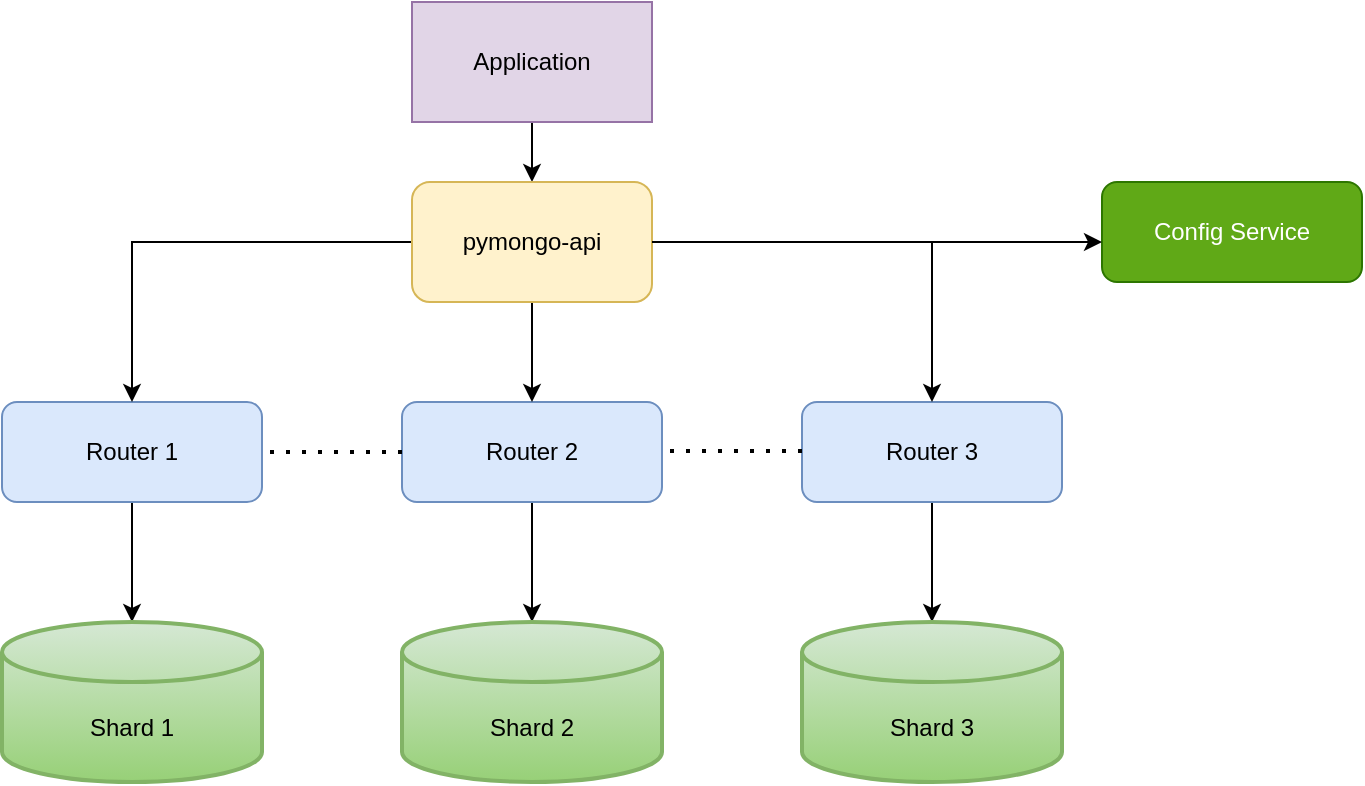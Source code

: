 <mxfile version="26.0.9" pages="3">
  <diagram name="1 вариант схемы" id="-H_mtQnk-PTXWXPvYvuk">
    <mxGraphModel dx="1629" dy="951" grid="1" gridSize="10" guides="1" tooltips="1" connect="1" arrows="1" fold="1" page="1" pageScale="1" pageWidth="1169" pageHeight="827" math="0" shadow="0">
      <root>
        <mxCell id="0" />
        <mxCell id="1" parent="0" />
        <mxCell id="4jx8YHKxFfUJ1G-VJmrd-8" value="" style="edgeStyle=orthogonalEdgeStyle;rounded=0;orthogonalLoop=1;jettySize=auto;html=1;" edge="1" parent="1" source="4jx8YHKxFfUJ1G-VJmrd-1" target="4jx8YHKxFfUJ1G-VJmrd-6">
          <mxGeometry relative="1" as="geometry" />
        </mxCell>
        <mxCell id="4jx8YHKxFfUJ1G-VJmrd-1" value="Application" style="rounded=0;whiteSpace=wrap;html=1;fillColor=#e1d5e7;strokeColor=#9673a6;" vertex="1" parent="1">
          <mxGeometry x="885" y="80" width="120" height="60" as="geometry" />
        </mxCell>
        <mxCell id="raCV9VzeMg71zVne8dIA-5" value="" style="edgeStyle=orthogonalEdgeStyle;rounded=0;orthogonalLoop=1;jettySize=auto;html=1;" edge="1" parent="1" source="4jx8YHKxFfUJ1G-VJmrd-3" target="raCV9VzeMg71zVne8dIA-2">
          <mxGeometry relative="1" as="geometry" />
        </mxCell>
        <mxCell id="4jx8YHKxFfUJ1G-VJmrd-3" value="Router 1" style="rounded=1;whiteSpace=wrap;html=1;fillColor=#dae8fc;strokeColor=#6c8ebf;" vertex="1" parent="1">
          <mxGeometry x="680" y="280" width="130" height="50" as="geometry" />
        </mxCell>
        <mxCell id="raCV9VzeMg71zVne8dIA-7" value="" style="edgeStyle=orthogonalEdgeStyle;rounded=0;orthogonalLoop=1;jettySize=auto;html=1;" edge="1" parent="1" source="4jx8YHKxFfUJ1G-VJmrd-4" target="raCV9VzeMg71zVne8dIA-3">
          <mxGeometry relative="1" as="geometry" />
        </mxCell>
        <mxCell id="4jx8YHKxFfUJ1G-VJmrd-4" value="Router 2" style="rounded=1;whiteSpace=wrap;html=1;fillColor=#dae8fc;strokeColor=#6c8ebf;" vertex="1" parent="1">
          <mxGeometry x="880" y="280" width="130" height="50" as="geometry" />
        </mxCell>
        <mxCell id="raCV9VzeMg71zVne8dIA-8" value="" style="edgeStyle=orthogonalEdgeStyle;rounded=0;orthogonalLoop=1;jettySize=auto;html=1;" edge="1" parent="1" source="4jx8YHKxFfUJ1G-VJmrd-5" target="raCV9VzeMg71zVne8dIA-4">
          <mxGeometry relative="1" as="geometry" />
        </mxCell>
        <mxCell id="4jx8YHKxFfUJ1G-VJmrd-5" value="Router 3" style="rounded=1;whiteSpace=wrap;html=1;fillColor=#dae8fc;strokeColor=#6c8ebf;" vertex="1" parent="1">
          <mxGeometry x="1080" y="280" width="130" height="50" as="geometry" />
        </mxCell>
        <mxCell id="4jx8YHKxFfUJ1G-VJmrd-9" style="edgeStyle=orthogonalEdgeStyle;rounded=0;orthogonalLoop=1;jettySize=auto;html=1;entryX=0.5;entryY=0;entryDx=0;entryDy=0;" edge="1" parent="1" source="4jx8YHKxFfUJ1G-VJmrd-6" target="4jx8YHKxFfUJ1G-VJmrd-5">
          <mxGeometry relative="1" as="geometry" />
        </mxCell>
        <mxCell id="4jx8YHKxFfUJ1G-VJmrd-10" value="" style="edgeStyle=orthogonalEdgeStyle;rounded=0;orthogonalLoop=1;jettySize=auto;html=1;" edge="1" parent="1" source="4jx8YHKxFfUJ1G-VJmrd-6" target="4jx8YHKxFfUJ1G-VJmrd-4">
          <mxGeometry relative="1" as="geometry" />
        </mxCell>
        <mxCell id="4jx8YHKxFfUJ1G-VJmrd-11" style="edgeStyle=orthogonalEdgeStyle;rounded=0;orthogonalLoop=1;jettySize=auto;html=1;entryX=0.5;entryY=0;entryDx=0;entryDy=0;" edge="1" parent="1" source="4jx8YHKxFfUJ1G-VJmrd-6" target="4jx8YHKxFfUJ1G-VJmrd-3">
          <mxGeometry relative="1" as="geometry" />
        </mxCell>
        <mxCell id="4jx8YHKxFfUJ1G-VJmrd-6" value="pymongo-api" style="rounded=1;whiteSpace=wrap;html=1;fillColor=#fff2cc;strokeColor=#d6b656;" vertex="1" parent="1">
          <mxGeometry x="885" y="170" width="120" height="60" as="geometry" />
        </mxCell>
        <mxCell id="4jx8YHKxFfUJ1G-VJmrd-7" value="Config Service" style="rounded=1;whiteSpace=wrap;html=1;fillColor=#60a917;fontColor=#ffffff;strokeColor=#2D7600;" vertex="1" parent="1">
          <mxGeometry x="1230" y="170" width="130" height="50" as="geometry" />
        </mxCell>
        <mxCell id="raCV9VzeMg71zVne8dIA-2" value="Shard 1" style="shape=cylinder3;whiteSpace=wrap;html=1;boundedLbl=1;backgroundOutline=1;size=15;strokeWidth=2;fillColor=#d5e8d4;gradientColor=#97d077;strokeColor=#82b366;" vertex="1" parent="1">
          <mxGeometry x="680" y="390" width="130" height="80" as="geometry" />
        </mxCell>
        <mxCell id="raCV9VzeMg71zVne8dIA-3" value="Shard 2" style="shape=cylinder3;whiteSpace=wrap;html=1;boundedLbl=1;backgroundOutline=1;size=15;strokeWidth=2;fillColor=#d5e8d4;gradientColor=#97d077;strokeColor=#82b366;" vertex="1" parent="1">
          <mxGeometry x="880" y="390" width="130" height="80" as="geometry" />
        </mxCell>
        <mxCell id="raCV9VzeMg71zVne8dIA-4" value="Shard 3" style="shape=cylinder3;whiteSpace=wrap;html=1;boundedLbl=1;backgroundOutline=1;size=15;strokeWidth=2;fillColor=#d5e8d4;gradientColor=#97d077;strokeColor=#82b366;" vertex="1" parent="1">
          <mxGeometry x="1080" y="390" width="130" height="80" as="geometry" />
        </mxCell>
        <mxCell id="raCV9VzeMg71zVne8dIA-9" value="" style="endArrow=none;dashed=1;html=1;dashPattern=1 3;strokeWidth=2;rounded=0;entryX=1;entryY=0.5;entryDx=0;entryDy=0;exitX=0;exitY=0.5;exitDx=0;exitDy=0;" edge="1" parent="1" source="4jx8YHKxFfUJ1G-VJmrd-4" target="4jx8YHKxFfUJ1G-VJmrd-3">
          <mxGeometry width="50" height="50" relative="1" as="geometry">
            <mxPoint x="910" y="260" as="sourcePoint" />
            <mxPoint x="960" y="210" as="targetPoint" />
          </mxGeometry>
        </mxCell>
        <mxCell id="raCV9VzeMg71zVne8dIA-10" value="" style="endArrow=none;dashed=1;html=1;dashPattern=1 3;strokeWidth=2;rounded=0;entryX=1;entryY=0.5;entryDx=0;entryDy=0;exitX=0;exitY=0.5;exitDx=0;exitDy=0;" edge="1" parent="1">
          <mxGeometry width="50" height="50" relative="1" as="geometry">
            <mxPoint x="1080" y="304.47" as="sourcePoint" />
            <mxPoint x="1010" y="304.47" as="targetPoint" />
          </mxGeometry>
        </mxCell>
        <mxCell id="raCV9VzeMg71zVne8dIA-11" style="edgeStyle=orthogonalEdgeStyle;rounded=0;orthogonalLoop=1;jettySize=auto;html=1;" edge="1" parent="1" source="4jx8YHKxFfUJ1G-VJmrd-6">
          <mxGeometry relative="1" as="geometry">
            <mxPoint x="1230" y="200" as="targetPoint" />
          </mxGeometry>
        </mxCell>
      </root>
    </mxGraphModel>
  </diagram>
  <diagram id="ZVcqlHD-qh5mDMGuNwMj" name="2 вариант схемы">
    <mxGraphModel dx="1935" dy="1129" grid="1" gridSize="10" guides="1" tooltips="1" connect="1" arrows="1" fold="1" page="1" pageScale="1" pageWidth="827" pageHeight="1169" math="0" shadow="0">
      <root>
        <mxCell id="0" />
        <mxCell id="1" parent="0" />
        <mxCell id="msZ8X0pYPddxMbgVeK3q-13" value="" style="rounded=1;whiteSpace=wrap;html=1;fillColor=#d5e8d4;strokeColor=#82b366;gradientColor=#97d077;" vertex="1" parent="1">
          <mxGeometry x="496" y="390" width="290" height="290" as="geometry" />
        </mxCell>
        <mxCell id="adwwOj7JuuVfHd7ySGxB-1" value="" style="edgeStyle=orthogonalEdgeStyle;rounded=0;orthogonalLoop=1;jettySize=auto;html=1;" edge="1" parent="1" source="adwwOj7JuuVfHd7ySGxB-2" target="adwwOj7JuuVfHd7ySGxB-12">
          <mxGeometry relative="1" as="geometry" />
        </mxCell>
        <mxCell id="adwwOj7JuuVfHd7ySGxB-2" value="Application" style="rounded=0;whiteSpace=wrap;html=1;fillColor=#e1d5e7;strokeColor=#9673a6;" vertex="1" parent="1">
          <mxGeometry x="885" y="80" width="120" height="60" as="geometry" />
        </mxCell>
        <mxCell id="msZ8X0pYPddxMbgVeK3q-16" value="" style="edgeStyle=orthogonalEdgeStyle;rounded=0;orthogonalLoop=1;jettySize=auto;html=1;" edge="1" parent="1" source="adwwOj7JuuVfHd7ySGxB-4" target="msZ8X0pYPddxMbgVeK3q-13">
          <mxGeometry relative="1" as="geometry" />
        </mxCell>
        <mxCell id="adwwOj7JuuVfHd7ySGxB-4" value="Router 1" style="rounded=1;whiteSpace=wrap;html=1;fillColor=#dae8fc;strokeColor=#6c8ebf;" vertex="1" parent="1">
          <mxGeometry x="680" y="280" width="130" height="50" as="geometry" />
        </mxCell>
        <mxCell id="msZ8X0pYPddxMbgVeK3q-17" value="" style="edgeStyle=orthogonalEdgeStyle;rounded=0;orthogonalLoop=1;jettySize=auto;html=1;entryX=0.5;entryY=0;entryDx=0;entryDy=0;" edge="1" parent="1" source="adwwOj7JuuVfHd7ySGxB-6" target="uzWv0DsMUC1OYk0v22c8-6">
          <mxGeometry relative="1" as="geometry">
            <mxPoint x="945" y="430" as="targetPoint" />
          </mxGeometry>
        </mxCell>
        <mxCell id="adwwOj7JuuVfHd7ySGxB-6" value="Router 2" style="rounded=1;whiteSpace=wrap;html=1;fillColor=#dae8fc;strokeColor=#6c8ebf;" vertex="1" parent="1">
          <mxGeometry x="880" y="280" width="130" height="50" as="geometry" />
        </mxCell>
        <mxCell id="msZ8X0pYPddxMbgVeK3q-18" value="" style="edgeStyle=orthogonalEdgeStyle;rounded=0;orthogonalLoop=1;jettySize=auto;html=1;entryX=0.458;entryY=0.004;entryDx=0;entryDy=0;entryPerimeter=0;" edge="1" parent="1" source="adwwOj7JuuVfHd7ySGxB-8" target="uzWv0DsMUC1OYk0v22c8-17">
          <mxGeometry relative="1" as="geometry">
            <mxPoint x="1240" y="430" as="targetPoint" />
          </mxGeometry>
        </mxCell>
        <mxCell id="adwwOj7JuuVfHd7ySGxB-8" value="Router 3" style="rounded=1;whiteSpace=wrap;html=1;fillColor=#dae8fc;strokeColor=#6c8ebf;" vertex="1" parent="1">
          <mxGeometry x="1080" y="280" width="130" height="50" as="geometry" />
        </mxCell>
        <mxCell id="adwwOj7JuuVfHd7ySGxB-9" style="edgeStyle=orthogonalEdgeStyle;rounded=0;orthogonalLoop=1;jettySize=auto;html=1;entryX=0.5;entryY=0;entryDx=0;entryDy=0;" edge="1" parent="1" source="adwwOj7JuuVfHd7ySGxB-12" target="adwwOj7JuuVfHd7ySGxB-8">
          <mxGeometry relative="1" as="geometry" />
        </mxCell>
        <mxCell id="adwwOj7JuuVfHd7ySGxB-10" value="" style="edgeStyle=orthogonalEdgeStyle;rounded=0;orthogonalLoop=1;jettySize=auto;html=1;" edge="1" parent="1" source="adwwOj7JuuVfHd7ySGxB-12" target="adwwOj7JuuVfHd7ySGxB-6">
          <mxGeometry relative="1" as="geometry" />
        </mxCell>
        <mxCell id="adwwOj7JuuVfHd7ySGxB-11" style="edgeStyle=orthogonalEdgeStyle;rounded=0;orthogonalLoop=1;jettySize=auto;html=1;entryX=0.5;entryY=0;entryDx=0;entryDy=0;" edge="1" parent="1" source="adwwOj7JuuVfHd7ySGxB-12" target="adwwOj7JuuVfHd7ySGxB-4">
          <mxGeometry relative="1" as="geometry" />
        </mxCell>
        <mxCell id="adwwOj7JuuVfHd7ySGxB-12" value="pymongo-api" style="rounded=1;whiteSpace=wrap;html=1;fillColor=#fff2cc;strokeColor=#d6b656;" vertex="1" parent="1">
          <mxGeometry x="885" y="170" width="120" height="60" as="geometry" />
        </mxCell>
        <mxCell id="adwwOj7JuuVfHd7ySGxB-13" value="Config Service" style="rounded=1;whiteSpace=wrap;html=1;fillColor=#60a917;fontColor=#ffffff;strokeColor=#2D7600;" vertex="1" parent="1">
          <mxGeometry x="1230" y="170" width="130" height="50" as="geometry" />
        </mxCell>
        <mxCell id="adwwOj7JuuVfHd7ySGxB-15" value="Shard 1" style="shape=cylinder3;whiteSpace=wrap;html=1;boundedLbl=1;backgroundOutline=1;size=15;strokeWidth=2;fillColor=#d5e8d4;strokeColor=#82b366;gradientColor=#97d077;" vertex="1" parent="1">
          <mxGeometry x="573" y="430" width="130" height="80" as="geometry" />
        </mxCell>
        <mxCell id="adwwOj7JuuVfHd7ySGxB-18" value="" style="endArrow=none;dashed=1;html=1;dashPattern=1 3;strokeWidth=2;rounded=0;entryX=1;entryY=0.5;entryDx=0;entryDy=0;exitX=0;exitY=0.5;exitDx=0;exitDy=0;" edge="1" parent="1" source="adwwOj7JuuVfHd7ySGxB-6" target="adwwOj7JuuVfHd7ySGxB-4">
          <mxGeometry width="50" height="50" relative="1" as="geometry">
            <mxPoint x="910" y="260" as="sourcePoint" />
            <mxPoint x="960" y="210" as="targetPoint" />
          </mxGeometry>
        </mxCell>
        <mxCell id="adwwOj7JuuVfHd7ySGxB-19" value="" style="endArrow=none;dashed=1;html=1;dashPattern=1 3;strokeWidth=2;rounded=0;entryX=1;entryY=0.5;entryDx=0;entryDy=0;exitX=0;exitY=0.5;exitDx=0;exitDy=0;" edge="1" parent="1">
          <mxGeometry width="50" height="50" relative="1" as="geometry">
            <mxPoint x="1080" y="304.47" as="sourcePoint" />
            <mxPoint x="1010" y="304.47" as="targetPoint" />
          </mxGeometry>
        </mxCell>
        <mxCell id="adwwOj7JuuVfHd7ySGxB-20" style="edgeStyle=orthogonalEdgeStyle;rounded=0;orthogonalLoop=1;jettySize=auto;html=1;" edge="1" parent="1" source="adwwOj7JuuVfHd7ySGxB-12">
          <mxGeometry relative="1" as="geometry">
            <mxPoint x="1230" y="200" as="targetPoint" />
          </mxGeometry>
        </mxCell>
        <mxCell id="7K5SpVBnDTBlHZW49k6W-1" style="edgeStyle=orthogonalEdgeStyle;rounded=0;orthogonalLoop=1;jettySize=auto;html=1;" edge="1" parent="1" source="msZ8X0pYPddxMbgVeK3q-1" target="msZ8X0pYPddxMbgVeK3q-3">
          <mxGeometry relative="1" as="geometry" />
        </mxCell>
        <mxCell id="msZ8X0pYPddxMbgVeK3q-1" value="RS 1" style="shape=cylinder3;whiteSpace=wrap;html=1;boundedLbl=1;backgroundOutline=1;size=15;strokeWidth=2;fillColor=#ffcc99;strokeColor=#36393d;" vertex="1" parent="1">
          <mxGeometry x="598" y="540" width="80" height="50" as="geometry" />
        </mxCell>
        <mxCell id="7K5SpVBnDTBlHZW49k6W-3" value="" style="edgeStyle=orthogonalEdgeStyle;rounded=0;orthogonalLoop=1;jettySize=auto;html=1;entryX=0;entryY=0.5;entryDx=0;entryDy=0;entryPerimeter=0;" edge="1" parent="1" source="msZ8X0pYPddxMbgVeK3q-2" target="msZ8X0pYPddxMbgVeK3q-1">
          <mxGeometry relative="1" as="geometry" />
        </mxCell>
        <mxCell id="msZ8X0pYPddxMbgVeK3q-2" value="RS 2" style="shape=cylinder3;whiteSpace=wrap;html=1;boundedLbl=1;backgroundOutline=1;size=15;strokeWidth=2;fillColor=#ffcc99;strokeColor=#36393d;" vertex="1" parent="1">
          <mxGeometry x="518" y="620" width="80" height="48" as="geometry" />
        </mxCell>
        <mxCell id="7K5SpVBnDTBlHZW49k6W-2" value="" style="edgeStyle=orthogonalEdgeStyle;rounded=0;orthogonalLoop=1;jettySize=auto;html=1;" edge="1" parent="1" source="msZ8X0pYPddxMbgVeK3q-3" target="msZ8X0pYPddxMbgVeK3q-2">
          <mxGeometry relative="1" as="geometry" />
        </mxCell>
        <mxCell id="msZ8X0pYPddxMbgVeK3q-3" value="RS 3" style="shape=cylinder3;whiteSpace=wrap;html=1;boundedLbl=1;backgroundOutline=1;size=15;strokeWidth=2;fillColor=#ffcc99;strokeColor=#36393d;" vertex="1" parent="1">
          <mxGeometry x="680" y="620" width="80" height="48" as="geometry" />
        </mxCell>
        <mxCell id="uzWv0DsMUC1OYk0v22c8-2" value="Primary" style="text;html=1;align=center;verticalAlign=middle;whiteSpace=wrap;rounded=0;" vertex="1" parent="1">
          <mxGeometry x="622" y="546" width="32" height="20" as="geometry" />
        </mxCell>
        <mxCell id="uzWv0DsMUC1OYk0v22c8-3" value="Secondary" style="text;html=1;align=center;verticalAlign=middle;whiteSpace=wrap;rounded=0;" vertex="1" parent="1">
          <mxGeometry x="541" y="626" width="32" height="20" as="geometry" />
        </mxCell>
        <mxCell id="uzWv0DsMUC1OYk0v22c8-4" value="Secondary" style="text;html=1;align=center;verticalAlign=middle;whiteSpace=wrap;rounded=0;" vertex="1" parent="1">
          <mxGeometry x="704" y="626" width="32" height="20" as="geometry" />
        </mxCell>
        <mxCell id="uzWv0DsMUC1OYk0v22c8-6" value="" style="rounded=1;whiteSpace=wrap;html=1;fillColor=#d5e8d4;strokeColor=#82b366;gradientColor=#97d077;" vertex="1" parent="1">
          <mxGeometry x="800" y="390" width="290" height="290" as="geometry" />
        </mxCell>
        <mxCell id="uzWv0DsMUC1OYk0v22c8-7" value="Shard 2" style="shape=cylinder3;whiteSpace=wrap;html=1;boundedLbl=1;backgroundOutline=1;size=15;strokeWidth=2;fillColor=#d5e8d4;strokeColor=#82b366;gradientColor=#97d077;" vertex="1" parent="1">
          <mxGeometry x="882" y="430" width="130" height="80" as="geometry" />
        </mxCell>
        <mxCell id="uzWv0DsMUC1OYk0v22c8-8" style="edgeStyle=orthogonalEdgeStyle;rounded=0;orthogonalLoop=1;jettySize=auto;html=1;" edge="1" parent="1" source="uzWv0DsMUC1OYk0v22c8-9" target="uzWv0DsMUC1OYk0v22c8-13">
          <mxGeometry relative="1" as="geometry" />
        </mxCell>
        <mxCell id="uzWv0DsMUC1OYk0v22c8-9" value="RS 1" style="shape=cylinder3;whiteSpace=wrap;html=1;boundedLbl=1;backgroundOutline=1;size=15;strokeWidth=2;fillColor=#ffcc99;strokeColor=#36393d;" vertex="1" parent="1">
          <mxGeometry x="907" y="540" width="80" height="50" as="geometry" />
        </mxCell>
        <mxCell id="uzWv0DsMUC1OYk0v22c8-10" value="" style="edgeStyle=orthogonalEdgeStyle;rounded=0;orthogonalLoop=1;jettySize=auto;html=1;entryX=0;entryY=0.5;entryDx=0;entryDy=0;entryPerimeter=0;" edge="1" parent="1" source="uzWv0DsMUC1OYk0v22c8-11" target="uzWv0DsMUC1OYk0v22c8-9">
          <mxGeometry relative="1" as="geometry" />
        </mxCell>
        <mxCell id="uzWv0DsMUC1OYk0v22c8-11" value="RS 2" style="shape=cylinder3;whiteSpace=wrap;html=1;boundedLbl=1;backgroundOutline=1;size=15;strokeWidth=2;fillColor=#ffcc99;strokeColor=#36393d;" vertex="1" parent="1">
          <mxGeometry x="827" y="620" width="80" height="48" as="geometry" />
        </mxCell>
        <mxCell id="uzWv0DsMUC1OYk0v22c8-12" value="" style="edgeStyle=orthogonalEdgeStyle;rounded=0;orthogonalLoop=1;jettySize=auto;html=1;" edge="1" parent="1" source="uzWv0DsMUC1OYk0v22c8-13" target="uzWv0DsMUC1OYk0v22c8-11">
          <mxGeometry relative="1" as="geometry" />
        </mxCell>
        <mxCell id="uzWv0DsMUC1OYk0v22c8-13" value="RS 3" style="shape=cylinder3;whiteSpace=wrap;html=1;boundedLbl=1;backgroundOutline=1;size=15;strokeWidth=2;fillColor=#ffcc99;strokeColor=#36393d;" vertex="1" parent="1">
          <mxGeometry x="989" y="620" width="80" height="48" as="geometry" />
        </mxCell>
        <mxCell id="uzWv0DsMUC1OYk0v22c8-14" value="Primary" style="text;html=1;align=center;verticalAlign=middle;whiteSpace=wrap;rounded=0;" vertex="1" parent="1">
          <mxGeometry x="931" y="546" width="32" height="20" as="geometry" />
        </mxCell>
        <mxCell id="uzWv0DsMUC1OYk0v22c8-15" value="Secondary" style="text;html=1;align=center;verticalAlign=middle;whiteSpace=wrap;rounded=0;" vertex="1" parent="1">
          <mxGeometry x="850" y="626" width="32" height="20" as="geometry" />
        </mxCell>
        <mxCell id="uzWv0DsMUC1OYk0v22c8-16" value="Secondary" style="text;html=1;align=center;verticalAlign=middle;whiteSpace=wrap;rounded=0;" vertex="1" parent="1">
          <mxGeometry x="1013" y="626" width="32" height="20" as="geometry" />
        </mxCell>
        <mxCell id="uzWv0DsMUC1OYk0v22c8-17" value="" style="rounded=1;whiteSpace=wrap;html=1;fillColor=#d5e8d4;strokeColor=#82b366;gradientColor=#97d077;" vertex="1" parent="1">
          <mxGeometry x="1110" y="390" width="290" height="290" as="geometry" />
        </mxCell>
        <mxCell id="uzWv0DsMUC1OYk0v22c8-18" value="Shard 3" style="shape=cylinder3;whiteSpace=wrap;html=1;boundedLbl=1;backgroundOutline=1;size=15;strokeWidth=2;fillColor=#d5e8d4;strokeColor=#82b366;gradientColor=#97d077;" vertex="1" parent="1">
          <mxGeometry x="1187" y="430" width="130" height="80" as="geometry" />
        </mxCell>
        <mxCell id="uzWv0DsMUC1OYk0v22c8-19" style="edgeStyle=orthogonalEdgeStyle;rounded=0;orthogonalLoop=1;jettySize=auto;html=1;" edge="1" parent="1" source="uzWv0DsMUC1OYk0v22c8-20" target="uzWv0DsMUC1OYk0v22c8-24">
          <mxGeometry relative="1" as="geometry" />
        </mxCell>
        <mxCell id="uzWv0DsMUC1OYk0v22c8-20" value="RS 1" style="shape=cylinder3;whiteSpace=wrap;html=1;boundedLbl=1;backgroundOutline=1;size=15;strokeWidth=2;fillColor=#ffcc99;strokeColor=#36393d;" vertex="1" parent="1">
          <mxGeometry x="1212" y="540" width="80" height="50" as="geometry" />
        </mxCell>
        <mxCell id="uzWv0DsMUC1OYk0v22c8-21" value="" style="edgeStyle=orthogonalEdgeStyle;rounded=0;orthogonalLoop=1;jettySize=auto;html=1;entryX=0;entryY=0.5;entryDx=0;entryDy=0;entryPerimeter=0;" edge="1" parent="1" source="uzWv0DsMUC1OYk0v22c8-22" target="uzWv0DsMUC1OYk0v22c8-20">
          <mxGeometry relative="1" as="geometry" />
        </mxCell>
        <mxCell id="uzWv0DsMUC1OYk0v22c8-22" value="RS 2" style="shape=cylinder3;whiteSpace=wrap;html=1;boundedLbl=1;backgroundOutline=1;size=15;strokeWidth=2;fillColor=#ffcc99;strokeColor=#36393d;" vertex="1" parent="1">
          <mxGeometry x="1132" y="620" width="80" height="48" as="geometry" />
        </mxCell>
        <mxCell id="uzWv0DsMUC1OYk0v22c8-23" value="" style="edgeStyle=orthogonalEdgeStyle;rounded=0;orthogonalLoop=1;jettySize=auto;html=1;" edge="1" parent="1" source="uzWv0DsMUC1OYk0v22c8-24" target="uzWv0DsMUC1OYk0v22c8-22">
          <mxGeometry relative="1" as="geometry" />
        </mxCell>
        <mxCell id="uzWv0DsMUC1OYk0v22c8-24" value="RS 3" style="shape=cylinder3;whiteSpace=wrap;html=1;boundedLbl=1;backgroundOutline=1;size=15;strokeWidth=2;fillColor=#ffcc99;strokeColor=#36393d;" vertex="1" parent="1">
          <mxGeometry x="1294" y="620" width="80" height="48" as="geometry" />
        </mxCell>
        <mxCell id="uzWv0DsMUC1OYk0v22c8-25" value="Primary" style="text;html=1;align=center;verticalAlign=middle;whiteSpace=wrap;rounded=0;" vertex="1" parent="1">
          <mxGeometry x="1236" y="546" width="32" height="20" as="geometry" />
        </mxCell>
        <mxCell id="uzWv0DsMUC1OYk0v22c8-26" value="Secondary" style="text;html=1;align=center;verticalAlign=middle;whiteSpace=wrap;rounded=0;" vertex="1" parent="1">
          <mxGeometry x="1155" y="626" width="32" height="20" as="geometry" />
        </mxCell>
        <mxCell id="uzWv0DsMUC1OYk0v22c8-27" value="Secondary" style="text;html=1;align=center;verticalAlign=middle;whiteSpace=wrap;rounded=0;" vertex="1" parent="1">
          <mxGeometry x="1318" y="626" width="32" height="20" as="geometry" />
        </mxCell>
        <mxCell id="i0Flb-yrXRRlDAooXCq2-2" value="data center 1" style="rounded=1;whiteSpace=wrap;html=1;fillColor=#ffff88;strokeColor=#36393d;" vertex="1" parent="1">
          <mxGeometry x="515" y="403" width="90" height="20" as="geometry" />
        </mxCell>
        <mxCell id="i0Flb-yrXRRlDAooXCq2-3" value="data center 2" style="rounded=1;whiteSpace=wrap;html=1;fillColor=#ffff88;strokeColor=#36393d;" vertex="1" parent="1">
          <mxGeometry x="817" y="403" width="90" height="20" as="geometry" />
        </mxCell>
        <mxCell id="i0Flb-yrXRRlDAooXCq2-4" value="data center 3" style="rounded=1;whiteSpace=wrap;html=1;fillColor=#ffff88;strokeColor=#36393d;" vertex="1" parent="1">
          <mxGeometry x="1132" y="403" width="90" height="20" as="geometry" />
        </mxCell>
        <mxCell id="i0Flb-yrXRRlDAooXCq2-5" value="" style="endArrow=none;html=1;rounded=0;" edge="1" parent="1">
          <mxGeometry width="50" height="50" relative="1" as="geometry">
            <mxPoint x="740" y="360" as="sourcePoint" />
            <mxPoint x="1160" y="360" as="targetPoint" />
          </mxGeometry>
        </mxCell>
      </root>
    </mxGraphModel>
  </diagram>
  <diagram name="3 вариант схемы" id="N7b8o1ZqcQET7DNlw9Ua">
    <mxGraphModel dx="1474" dy="860" grid="1" gridSize="10" guides="1" tooltips="1" connect="1" arrows="1" fold="1" page="1" pageScale="1" pageWidth="827" pageHeight="1169" math="0" shadow="0">
      <root>
        <mxCell id="XXpVlLTd4t9uf0_yxaaz-0" />
        <mxCell id="XXpVlLTd4t9uf0_yxaaz-1" parent="XXpVlLTd4t9uf0_yxaaz-0" />
        <mxCell id="XXpVlLTd4t9uf0_yxaaz-2" value="" style="rounded=1;whiteSpace=wrap;html=1;fillColor=#d5e8d4;strokeColor=#82b366;gradientColor=#97d077;" vertex="1" parent="XXpVlLTd4t9uf0_yxaaz-1">
          <mxGeometry x="497" y="540" width="290" height="290" as="geometry" />
        </mxCell>
        <mxCell id="XXpVlLTd4t9uf0_yxaaz-3" value="" style="edgeStyle=orthogonalEdgeStyle;rounded=0;orthogonalLoop=1;jettySize=auto;html=1;" edge="1" parent="XXpVlLTd4t9uf0_yxaaz-1" source="XXpVlLTd4t9uf0_yxaaz-4" target="XXpVlLTd4t9uf0_yxaaz-14">
          <mxGeometry relative="1" as="geometry" />
        </mxCell>
        <mxCell id="XXpVlLTd4t9uf0_yxaaz-4" value="Application" style="rounded=0;whiteSpace=wrap;html=1;fillColor=#e1d5e7;strokeColor=#9673a6;" vertex="1" parent="XXpVlLTd4t9uf0_yxaaz-1">
          <mxGeometry x="885" y="80" width="120" height="60" as="geometry" />
        </mxCell>
        <mxCell id="XXpVlLTd4t9uf0_yxaaz-5" value="" style="edgeStyle=orthogonalEdgeStyle;rounded=0;orthogonalLoop=1;jettySize=auto;html=1;" edge="1" parent="XXpVlLTd4t9uf0_yxaaz-1" source="XXpVlLTd4t9uf0_yxaaz-6" target="XXpVlLTd4t9uf0_yxaaz-2">
          <mxGeometry relative="1" as="geometry" />
        </mxCell>
        <mxCell id="XXpVlLTd4t9uf0_yxaaz-6" value="Router 1" style="rounded=1;whiteSpace=wrap;html=1;fillColor=#dae8fc;strokeColor=#6c8ebf;" vertex="1" parent="XXpVlLTd4t9uf0_yxaaz-1">
          <mxGeometry x="681" y="430" width="130" height="50" as="geometry" />
        </mxCell>
        <mxCell id="XXpVlLTd4t9uf0_yxaaz-7" value="" style="edgeStyle=orthogonalEdgeStyle;rounded=0;orthogonalLoop=1;jettySize=auto;html=1;entryX=0.5;entryY=0;entryDx=0;entryDy=0;" edge="1" parent="XXpVlLTd4t9uf0_yxaaz-1" source="XXpVlLTd4t9uf0_yxaaz-8" target="XXpVlLTd4t9uf0_yxaaz-29">
          <mxGeometry relative="1" as="geometry">
            <mxPoint x="946" y="580" as="targetPoint" />
          </mxGeometry>
        </mxCell>
        <mxCell id="XXpVlLTd4t9uf0_yxaaz-8" value="Router 2" style="rounded=1;whiteSpace=wrap;html=1;fillColor=#dae8fc;strokeColor=#6c8ebf;" vertex="1" parent="XXpVlLTd4t9uf0_yxaaz-1">
          <mxGeometry x="881" y="430" width="130" height="50" as="geometry" />
        </mxCell>
        <mxCell id="XXpVlLTd4t9uf0_yxaaz-9" value="" style="edgeStyle=orthogonalEdgeStyle;rounded=0;orthogonalLoop=1;jettySize=auto;html=1;entryX=0.458;entryY=0.004;entryDx=0;entryDy=0;entryPerimeter=0;" edge="1" parent="XXpVlLTd4t9uf0_yxaaz-1" source="XXpVlLTd4t9uf0_yxaaz-10" target="XXpVlLTd4t9uf0_yxaaz-40">
          <mxGeometry relative="1" as="geometry">
            <mxPoint x="1241" y="580" as="targetPoint" />
          </mxGeometry>
        </mxCell>
        <mxCell id="XXpVlLTd4t9uf0_yxaaz-10" value="Router 3" style="rounded=1;whiteSpace=wrap;html=1;fillColor=#dae8fc;strokeColor=#6c8ebf;" vertex="1" parent="XXpVlLTd4t9uf0_yxaaz-1">
          <mxGeometry x="1081" y="430" width="130" height="50" as="geometry" />
        </mxCell>
        <mxCell id="XXpVlLTd4t9uf0_yxaaz-11" style="edgeStyle=orthogonalEdgeStyle;rounded=0;orthogonalLoop=1;jettySize=auto;html=1;entryX=0.5;entryY=0;entryDx=0;entryDy=0;" edge="1" parent="XXpVlLTd4t9uf0_yxaaz-1" source="XXpVlLTd4t9uf0_yxaaz-14" target="XXpVlLTd4t9uf0_yxaaz-10">
          <mxGeometry relative="1" as="geometry" />
        </mxCell>
        <mxCell id="XXpVlLTd4t9uf0_yxaaz-12" value="" style="edgeStyle=orthogonalEdgeStyle;rounded=0;orthogonalLoop=1;jettySize=auto;html=1;" edge="1" parent="XXpVlLTd4t9uf0_yxaaz-1" source="XXpVlLTd4t9uf0_yxaaz-14" target="XXpVlLTd4t9uf0_yxaaz-8">
          <mxGeometry relative="1" as="geometry" />
        </mxCell>
        <mxCell id="XXpVlLTd4t9uf0_yxaaz-13" style="edgeStyle=orthogonalEdgeStyle;rounded=0;orthogonalLoop=1;jettySize=auto;html=1;entryX=0.5;entryY=0;entryDx=0;entryDy=0;" edge="1" parent="XXpVlLTd4t9uf0_yxaaz-1" source="XXpVlLTd4t9uf0_yxaaz-14" target="XXpVlLTd4t9uf0_yxaaz-6">
          <mxGeometry relative="1" as="geometry" />
        </mxCell>
        <mxCell id="fIdBjifPH5xwYAty1GRG-5" style="edgeStyle=orthogonalEdgeStyle;rounded=0;orthogonalLoop=1;jettySize=auto;html=1;" edge="1" parent="XXpVlLTd4t9uf0_yxaaz-1" source="XXpVlLTd4t9uf0_yxaaz-14">
          <mxGeometry relative="1" as="geometry">
            <mxPoint x="690" y="200" as="targetPoint" />
          </mxGeometry>
        </mxCell>
        <mxCell id="XXpVlLTd4t9uf0_yxaaz-14" value="pymongo-api" style="rounded=1;whiteSpace=wrap;html=1;fillColor=#fff2cc;strokeColor=#d6b656;" vertex="1" parent="XXpVlLTd4t9uf0_yxaaz-1">
          <mxGeometry x="885" y="170" width="120" height="60" as="geometry" />
        </mxCell>
        <mxCell id="XXpVlLTd4t9uf0_yxaaz-15" value="Config Service" style="rounded=1;whiteSpace=wrap;html=1;fillColor=#60a917;fontColor=#ffffff;strokeColor=#2D7600;" vertex="1" parent="XXpVlLTd4t9uf0_yxaaz-1">
          <mxGeometry x="1230" y="170" width="130" height="50" as="geometry" />
        </mxCell>
        <mxCell id="XXpVlLTd4t9uf0_yxaaz-16" value="Shard 1" style="shape=cylinder3;whiteSpace=wrap;html=1;boundedLbl=1;backgroundOutline=1;size=15;strokeWidth=2;fillColor=#d5e8d4;strokeColor=#82b366;gradientColor=#97d077;" vertex="1" parent="XXpVlLTd4t9uf0_yxaaz-1">
          <mxGeometry x="574" y="580" width="130" height="80" as="geometry" />
        </mxCell>
        <mxCell id="XXpVlLTd4t9uf0_yxaaz-17" value="" style="endArrow=none;dashed=1;html=1;dashPattern=1 3;strokeWidth=2;rounded=0;entryX=1;entryY=0.5;entryDx=0;entryDy=0;exitX=0;exitY=0.5;exitDx=0;exitDy=0;" edge="1" parent="XXpVlLTd4t9uf0_yxaaz-1" source="XXpVlLTd4t9uf0_yxaaz-8" target="XXpVlLTd4t9uf0_yxaaz-6">
          <mxGeometry width="50" height="50" relative="1" as="geometry">
            <mxPoint x="911" y="410" as="sourcePoint" />
            <mxPoint x="961" y="360" as="targetPoint" />
          </mxGeometry>
        </mxCell>
        <mxCell id="XXpVlLTd4t9uf0_yxaaz-18" value="" style="endArrow=none;dashed=1;html=1;dashPattern=1 3;strokeWidth=2;rounded=0;entryX=1;entryY=0.5;entryDx=0;entryDy=0;exitX=0;exitY=0.5;exitDx=0;exitDy=0;" edge="1" parent="XXpVlLTd4t9uf0_yxaaz-1">
          <mxGeometry width="50" height="50" relative="1" as="geometry">
            <mxPoint x="1081" y="454.47" as="sourcePoint" />
            <mxPoint x="1011" y="454.47" as="targetPoint" />
          </mxGeometry>
        </mxCell>
        <mxCell id="XXpVlLTd4t9uf0_yxaaz-19" style="edgeStyle=orthogonalEdgeStyle;rounded=0;orthogonalLoop=1;jettySize=auto;html=1;" edge="1" parent="XXpVlLTd4t9uf0_yxaaz-1" source="XXpVlLTd4t9uf0_yxaaz-14">
          <mxGeometry relative="1" as="geometry">
            <mxPoint x="1230" y="200" as="targetPoint" />
          </mxGeometry>
        </mxCell>
        <mxCell id="XXpVlLTd4t9uf0_yxaaz-20" style="edgeStyle=orthogonalEdgeStyle;rounded=0;orthogonalLoop=1;jettySize=auto;html=1;" edge="1" parent="XXpVlLTd4t9uf0_yxaaz-1" source="XXpVlLTd4t9uf0_yxaaz-21" target="XXpVlLTd4t9uf0_yxaaz-25">
          <mxGeometry relative="1" as="geometry" />
        </mxCell>
        <mxCell id="XXpVlLTd4t9uf0_yxaaz-21" value="RS 1" style="shape=cylinder3;whiteSpace=wrap;html=1;boundedLbl=1;backgroundOutline=1;size=15;strokeWidth=2;fillColor=#ffcc99;strokeColor=#36393d;" vertex="1" parent="XXpVlLTd4t9uf0_yxaaz-1">
          <mxGeometry x="599" y="690" width="80" height="50" as="geometry" />
        </mxCell>
        <mxCell id="XXpVlLTd4t9uf0_yxaaz-22" value="" style="edgeStyle=orthogonalEdgeStyle;rounded=0;orthogonalLoop=1;jettySize=auto;html=1;entryX=0;entryY=0.5;entryDx=0;entryDy=0;entryPerimeter=0;" edge="1" parent="XXpVlLTd4t9uf0_yxaaz-1" source="XXpVlLTd4t9uf0_yxaaz-23" target="XXpVlLTd4t9uf0_yxaaz-21">
          <mxGeometry relative="1" as="geometry" />
        </mxCell>
        <mxCell id="XXpVlLTd4t9uf0_yxaaz-23" value="RS 2" style="shape=cylinder3;whiteSpace=wrap;html=1;boundedLbl=1;backgroundOutline=1;size=15;strokeWidth=2;fillColor=#ffcc99;strokeColor=#36393d;" vertex="1" parent="XXpVlLTd4t9uf0_yxaaz-1">
          <mxGeometry x="519" y="770" width="80" height="48" as="geometry" />
        </mxCell>
        <mxCell id="XXpVlLTd4t9uf0_yxaaz-24" value="" style="edgeStyle=orthogonalEdgeStyle;rounded=0;orthogonalLoop=1;jettySize=auto;html=1;" edge="1" parent="XXpVlLTd4t9uf0_yxaaz-1" source="XXpVlLTd4t9uf0_yxaaz-25" target="XXpVlLTd4t9uf0_yxaaz-23">
          <mxGeometry relative="1" as="geometry" />
        </mxCell>
        <mxCell id="XXpVlLTd4t9uf0_yxaaz-25" value="RS 3" style="shape=cylinder3;whiteSpace=wrap;html=1;boundedLbl=1;backgroundOutline=1;size=15;strokeWidth=2;fillColor=#ffcc99;strokeColor=#36393d;" vertex="1" parent="XXpVlLTd4t9uf0_yxaaz-1">
          <mxGeometry x="681" y="770" width="80" height="48" as="geometry" />
        </mxCell>
        <mxCell id="XXpVlLTd4t9uf0_yxaaz-26" value="Primary" style="text;html=1;align=center;verticalAlign=middle;whiteSpace=wrap;rounded=0;" vertex="1" parent="XXpVlLTd4t9uf0_yxaaz-1">
          <mxGeometry x="623" y="696" width="32" height="20" as="geometry" />
        </mxCell>
        <mxCell id="XXpVlLTd4t9uf0_yxaaz-27" value="Secondary" style="text;html=1;align=center;verticalAlign=middle;whiteSpace=wrap;rounded=0;" vertex="1" parent="XXpVlLTd4t9uf0_yxaaz-1">
          <mxGeometry x="542" y="776" width="32" height="20" as="geometry" />
        </mxCell>
        <mxCell id="XXpVlLTd4t9uf0_yxaaz-28" value="Secondary" style="text;html=1;align=center;verticalAlign=middle;whiteSpace=wrap;rounded=0;" vertex="1" parent="XXpVlLTd4t9uf0_yxaaz-1">
          <mxGeometry x="705" y="776" width="32" height="20" as="geometry" />
        </mxCell>
        <mxCell id="XXpVlLTd4t9uf0_yxaaz-29" value="" style="rounded=1;whiteSpace=wrap;html=1;fillColor=#d5e8d4;strokeColor=#82b366;gradientColor=#97d077;" vertex="1" parent="XXpVlLTd4t9uf0_yxaaz-1">
          <mxGeometry x="801" y="540" width="290" height="290" as="geometry" />
        </mxCell>
        <mxCell id="XXpVlLTd4t9uf0_yxaaz-30" value="Shard 2" style="shape=cylinder3;whiteSpace=wrap;html=1;boundedLbl=1;backgroundOutline=1;size=15;strokeWidth=2;fillColor=#d5e8d4;strokeColor=#82b366;gradientColor=#97d077;" vertex="1" parent="XXpVlLTd4t9uf0_yxaaz-1">
          <mxGeometry x="883" y="580" width="130" height="80" as="geometry" />
        </mxCell>
        <mxCell id="XXpVlLTd4t9uf0_yxaaz-31" style="edgeStyle=orthogonalEdgeStyle;rounded=0;orthogonalLoop=1;jettySize=auto;html=1;" edge="1" parent="XXpVlLTd4t9uf0_yxaaz-1" source="XXpVlLTd4t9uf0_yxaaz-32" target="XXpVlLTd4t9uf0_yxaaz-36">
          <mxGeometry relative="1" as="geometry" />
        </mxCell>
        <mxCell id="XXpVlLTd4t9uf0_yxaaz-32" value="RS 1" style="shape=cylinder3;whiteSpace=wrap;html=1;boundedLbl=1;backgroundOutline=1;size=15;strokeWidth=2;fillColor=#ffcc99;strokeColor=#36393d;" vertex="1" parent="XXpVlLTd4t9uf0_yxaaz-1">
          <mxGeometry x="908" y="690" width="80" height="50" as="geometry" />
        </mxCell>
        <mxCell id="XXpVlLTd4t9uf0_yxaaz-33" value="" style="edgeStyle=orthogonalEdgeStyle;rounded=0;orthogonalLoop=1;jettySize=auto;html=1;entryX=0;entryY=0.5;entryDx=0;entryDy=0;entryPerimeter=0;" edge="1" parent="XXpVlLTd4t9uf0_yxaaz-1" source="XXpVlLTd4t9uf0_yxaaz-34" target="XXpVlLTd4t9uf0_yxaaz-32">
          <mxGeometry relative="1" as="geometry" />
        </mxCell>
        <mxCell id="XXpVlLTd4t9uf0_yxaaz-34" value="RS 2" style="shape=cylinder3;whiteSpace=wrap;html=1;boundedLbl=1;backgroundOutline=1;size=15;strokeWidth=2;fillColor=#ffcc99;strokeColor=#36393d;" vertex="1" parent="XXpVlLTd4t9uf0_yxaaz-1">
          <mxGeometry x="828" y="770" width="80" height="48" as="geometry" />
        </mxCell>
        <mxCell id="XXpVlLTd4t9uf0_yxaaz-35" value="" style="edgeStyle=orthogonalEdgeStyle;rounded=0;orthogonalLoop=1;jettySize=auto;html=1;" edge="1" parent="XXpVlLTd4t9uf0_yxaaz-1" source="XXpVlLTd4t9uf0_yxaaz-36" target="XXpVlLTd4t9uf0_yxaaz-34">
          <mxGeometry relative="1" as="geometry" />
        </mxCell>
        <mxCell id="XXpVlLTd4t9uf0_yxaaz-36" value="RS 3" style="shape=cylinder3;whiteSpace=wrap;html=1;boundedLbl=1;backgroundOutline=1;size=15;strokeWidth=2;fillColor=#ffcc99;strokeColor=#36393d;" vertex="1" parent="XXpVlLTd4t9uf0_yxaaz-1">
          <mxGeometry x="990" y="770" width="80" height="48" as="geometry" />
        </mxCell>
        <mxCell id="XXpVlLTd4t9uf0_yxaaz-37" value="Primary" style="text;html=1;align=center;verticalAlign=middle;whiteSpace=wrap;rounded=0;" vertex="1" parent="XXpVlLTd4t9uf0_yxaaz-1">
          <mxGeometry x="932" y="696" width="32" height="20" as="geometry" />
        </mxCell>
        <mxCell id="XXpVlLTd4t9uf0_yxaaz-38" value="Secondary" style="text;html=1;align=center;verticalAlign=middle;whiteSpace=wrap;rounded=0;" vertex="1" parent="XXpVlLTd4t9uf0_yxaaz-1">
          <mxGeometry x="851" y="776" width="32" height="20" as="geometry" />
        </mxCell>
        <mxCell id="XXpVlLTd4t9uf0_yxaaz-39" value="Secondary" style="text;html=1;align=center;verticalAlign=middle;whiteSpace=wrap;rounded=0;" vertex="1" parent="XXpVlLTd4t9uf0_yxaaz-1">
          <mxGeometry x="1014" y="776" width="32" height="20" as="geometry" />
        </mxCell>
        <mxCell id="XXpVlLTd4t9uf0_yxaaz-40" value="" style="rounded=1;whiteSpace=wrap;html=1;fillColor=#d5e8d4;strokeColor=#82b366;gradientColor=#97d077;" vertex="1" parent="XXpVlLTd4t9uf0_yxaaz-1">
          <mxGeometry x="1111" y="540" width="290" height="290" as="geometry" />
        </mxCell>
        <mxCell id="XXpVlLTd4t9uf0_yxaaz-41" value="Shard 3" style="shape=cylinder3;whiteSpace=wrap;html=1;boundedLbl=1;backgroundOutline=1;size=15;strokeWidth=2;fillColor=#d5e8d4;strokeColor=#82b366;gradientColor=#97d077;" vertex="1" parent="XXpVlLTd4t9uf0_yxaaz-1">
          <mxGeometry x="1188" y="580" width="130" height="80" as="geometry" />
        </mxCell>
        <mxCell id="XXpVlLTd4t9uf0_yxaaz-42" style="edgeStyle=orthogonalEdgeStyle;rounded=0;orthogonalLoop=1;jettySize=auto;html=1;" edge="1" parent="XXpVlLTd4t9uf0_yxaaz-1" source="XXpVlLTd4t9uf0_yxaaz-43" target="XXpVlLTd4t9uf0_yxaaz-47">
          <mxGeometry relative="1" as="geometry" />
        </mxCell>
        <mxCell id="XXpVlLTd4t9uf0_yxaaz-43" value="RS 1" style="shape=cylinder3;whiteSpace=wrap;html=1;boundedLbl=1;backgroundOutline=1;size=15;strokeWidth=2;fillColor=#ffcc99;strokeColor=#36393d;" vertex="1" parent="XXpVlLTd4t9uf0_yxaaz-1">
          <mxGeometry x="1213" y="690" width="80" height="50" as="geometry" />
        </mxCell>
        <mxCell id="XXpVlLTd4t9uf0_yxaaz-44" value="" style="edgeStyle=orthogonalEdgeStyle;rounded=0;orthogonalLoop=1;jettySize=auto;html=1;entryX=0;entryY=0.5;entryDx=0;entryDy=0;entryPerimeter=0;" edge="1" parent="XXpVlLTd4t9uf0_yxaaz-1" source="XXpVlLTd4t9uf0_yxaaz-45" target="XXpVlLTd4t9uf0_yxaaz-43">
          <mxGeometry relative="1" as="geometry" />
        </mxCell>
        <mxCell id="XXpVlLTd4t9uf0_yxaaz-45" value="RS 2" style="shape=cylinder3;whiteSpace=wrap;html=1;boundedLbl=1;backgroundOutline=1;size=15;strokeWidth=2;fillColor=#ffcc99;strokeColor=#36393d;" vertex="1" parent="XXpVlLTd4t9uf0_yxaaz-1">
          <mxGeometry x="1133" y="770" width="80" height="48" as="geometry" />
        </mxCell>
        <mxCell id="XXpVlLTd4t9uf0_yxaaz-46" value="" style="edgeStyle=orthogonalEdgeStyle;rounded=0;orthogonalLoop=1;jettySize=auto;html=1;" edge="1" parent="XXpVlLTd4t9uf0_yxaaz-1" source="XXpVlLTd4t9uf0_yxaaz-47" target="XXpVlLTd4t9uf0_yxaaz-45">
          <mxGeometry relative="1" as="geometry" />
        </mxCell>
        <mxCell id="XXpVlLTd4t9uf0_yxaaz-47" value="RS 3" style="shape=cylinder3;whiteSpace=wrap;html=1;boundedLbl=1;backgroundOutline=1;size=15;strokeWidth=2;fillColor=#ffcc99;strokeColor=#36393d;" vertex="1" parent="XXpVlLTd4t9uf0_yxaaz-1">
          <mxGeometry x="1295" y="770" width="80" height="48" as="geometry" />
        </mxCell>
        <mxCell id="XXpVlLTd4t9uf0_yxaaz-48" value="Primary" style="text;html=1;align=center;verticalAlign=middle;whiteSpace=wrap;rounded=0;" vertex="1" parent="XXpVlLTd4t9uf0_yxaaz-1">
          <mxGeometry x="1237" y="696" width="32" height="20" as="geometry" />
        </mxCell>
        <mxCell id="XXpVlLTd4t9uf0_yxaaz-49" value="Secondary" style="text;html=1;align=center;verticalAlign=middle;whiteSpace=wrap;rounded=0;" vertex="1" parent="XXpVlLTd4t9uf0_yxaaz-1">
          <mxGeometry x="1156" y="776" width="32" height="20" as="geometry" />
        </mxCell>
        <mxCell id="XXpVlLTd4t9uf0_yxaaz-50" value="Secondary" style="text;html=1;align=center;verticalAlign=middle;whiteSpace=wrap;rounded=0;" vertex="1" parent="XXpVlLTd4t9uf0_yxaaz-1">
          <mxGeometry x="1319" y="776" width="32" height="20" as="geometry" />
        </mxCell>
        <mxCell id="XXpVlLTd4t9uf0_yxaaz-51" value="data center 1" style="rounded=1;whiteSpace=wrap;html=1;fillColor=#ffff88;strokeColor=#36393d;" vertex="1" parent="XXpVlLTd4t9uf0_yxaaz-1">
          <mxGeometry x="516" y="553" width="90" height="20" as="geometry" />
        </mxCell>
        <mxCell id="XXpVlLTd4t9uf0_yxaaz-52" value="data center 2" style="rounded=1;whiteSpace=wrap;html=1;fillColor=#ffff88;strokeColor=#36393d;" vertex="1" parent="XXpVlLTd4t9uf0_yxaaz-1">
          <mxGeometry x="818" y="553" width="90" height="20" as="geometry" />
        </mxCell>
        <mxCell id="XXpVlLTd4t9uf0_yxaaz-53" value="data center 3" style="rounded=1;whiteSpace=wrap;html=1;fillColor=#ffff88;strokeColor=#36393d;" vertex="1" parent="XXpVlLTd4t9uf0_yxaaz-1">
          <mxGeometry x="1133" y="553" width="90" height="20" as="geometry" />
        </mxCell>
        <mxCell id="XXpVlLTd4t9uf0_yxaaz-54" value="" style="endArrow=none;html=1;rounded=0;" edge="1" parent="XXpVlLTd4t9uf0_yxaaz-1">
          <mxGeometry width="50" height="50" relative="1" as="geometry">
            <mxPoint x="741" y="510" as="sourcePoint" />
            <mxPoint x="1161" y="510" as="targetPoint" />
          </mxGeometry>
        </mxCell>
        <mxCell id="fIdBjifPH5xwYAty1GRG-1" value="&lt;div&gt;&lt;br&gt;&lt;/div&gt;&lt;div&gt;&lt;br&gt;&lt;/div&gt;" style="rounded=1;whiteSpace=wrap;html=1;fillColor=#f8cecc;strokeColor=#b85450;" vertex="1" parent="XXpVlLTd4t9uf0_yxaaz-1">
          <mxGeometry x="560" y="120" width="130" height="170" as="geometry" />
        </mxCell>
        <mxCell id="fIdBjifPH5xwYAty1GRG-8" value="Redis 1" style="shape=cylinder3;whiteSpace=wrap;html=1;boundedLbl=1;backgroundOutline=1;size=15;strokeWidth=2;fillColor=#f8cecc;strokeColor=#b85450;" vertex="1" parent="XXpVlLTd4t9uf0_yxaaz-1">
          <mxGeometry x="587.5" y="170" width="80" height="50" as="geometry" />
        </mxCell>
        <mxCell id="fIdBjifPH5xwYAty1GRG-9" value="Master 1" style="text;html=1;align=center;verticalAlign=middle;whiteSpace=wrap;rounded=0;" vertex="1" parent="XXpVlLTd4t9uf0_yxaaz-1">
          <mxGeometry x="599" y="176" width="58.5" height="20" as="geometry" />
        </mxCell>
        <mxCell id="fIdBjifPH5xwYAty1GRG-12" value="Redis 2" style="shape=cylinder3;whiteSpace=wrap;html=1;boundedLbl=1;backgroundOutline=1;size=15;strokeWidth=2;fillColor=#f8cecc;strokeColor=#b85450;" vertex="1" parent="XXpVlLTd4t9uf0_yxaaz-1">
          <mxGeometry x="582.5" y="230" width="80" height="50" as="geometry" />
        </mxCell>
        <mxCell id="fIdBjifPH5xwYAty1GRG-13" value="Slave 1" style="text;html=1;align=center;verticalAlign=middle;whiteSpace=wrap;rounded=0;" vertex="1" parent="XXpVlLTd4t9uf0_yxaaz-1">
          <mxGeometry x="595.75" y="236" width="53.5" height="20" as="geometry" />
        </mxCell>
        <mxCell id="fIdBjifPH5xwYAty1GRG-14" value="Redis" style="text;strokeColor=none;fillColor=none;html=1;fontSize=16;fontStyle=1;verticalAlign=middle;align=center;" vertex="1" parent="XXpVlLTd4t9uf0_yxaaz-1">
          <mxGeometry x="587.5" y="130" width="71.75" height="20" as="geometry" />
        </mxCell>
      </root>
    </mxGraphModel>
  </diagram>
</mxfile>
